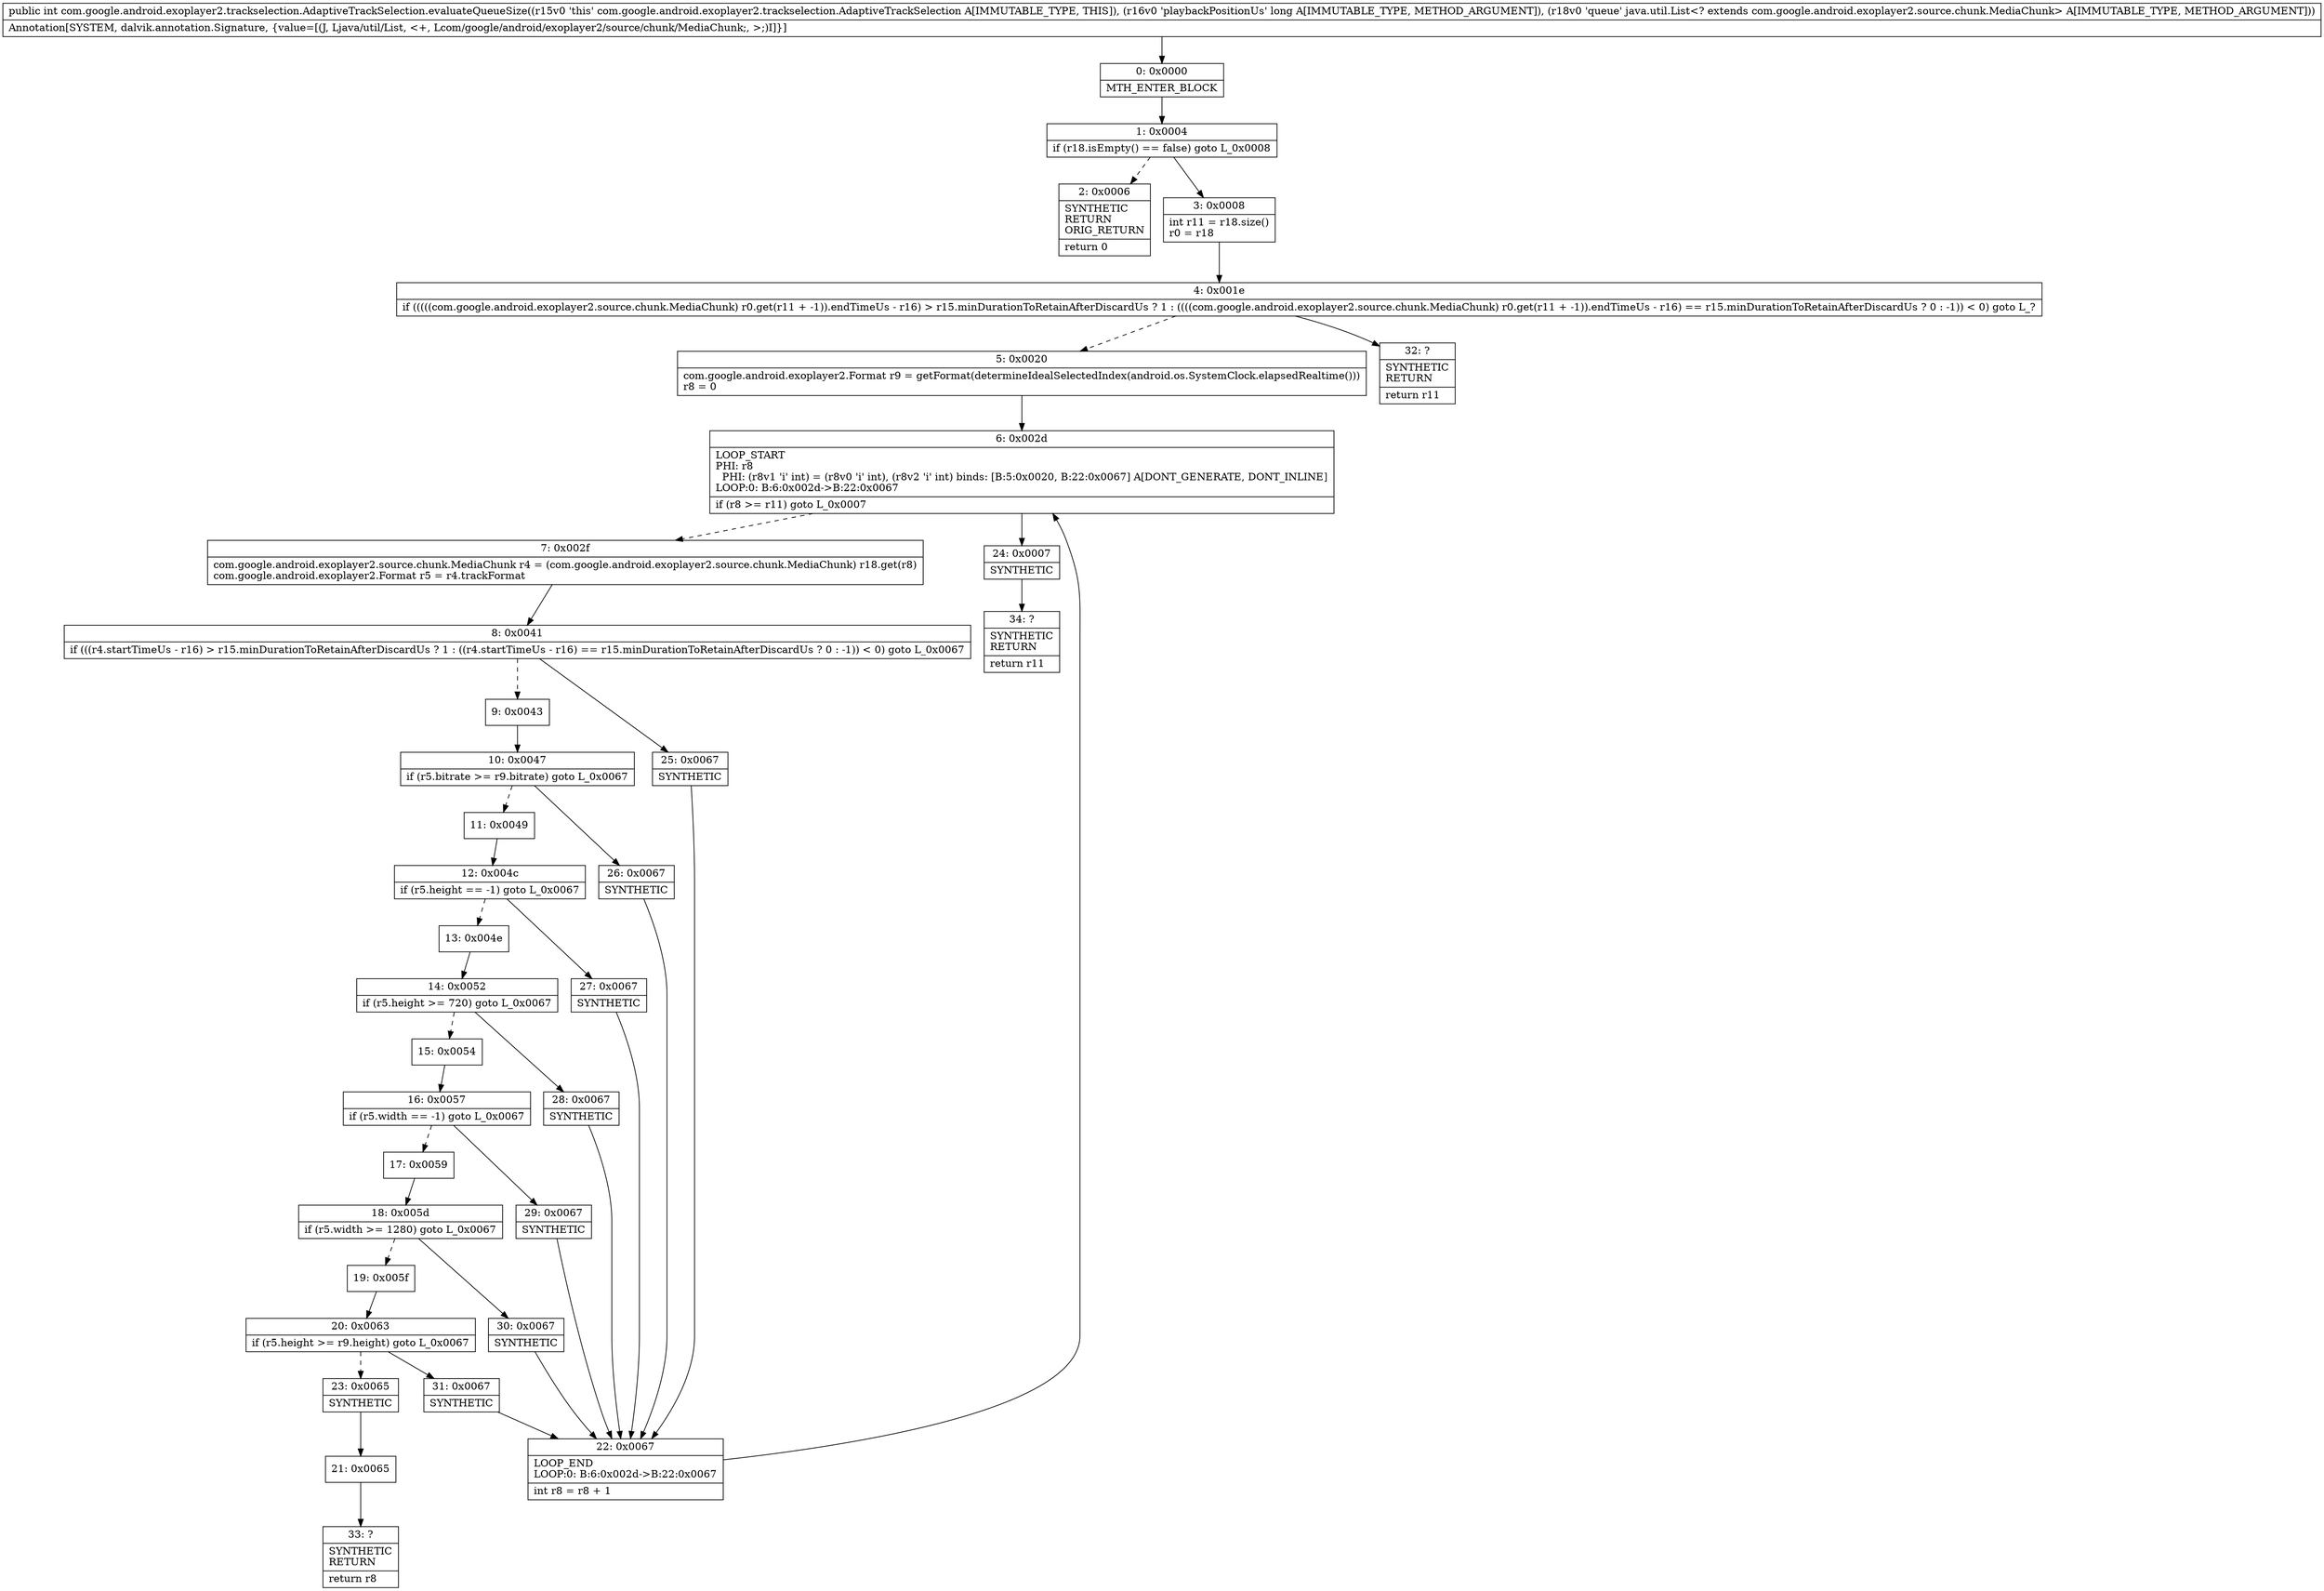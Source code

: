 digraph "CFG forcom.google.android.exoplayer2.trackselection.AdaptiveTrackSelection.evaluateQueueSize(JLjava\/util\/List;)I" {
Node_0 [shape=record,label="{0\:\ 0x0000|MTH_ENTER_BLOCK\l}"];
Node_1 [shape=record,label="{1\:\ 0x0004|if (r18.isEmpty() == false) goto L_0x0008\l}"];
Node_2 [shape=record,label="{2\:\ 0x0006|SYNTHETIC\lRETURN\lORIG_RETURN\l|return 0\l}"];
Node_3 [shape=record,label="{3\:\ 0x0008|int r11 = r18.size()\lr0 = r18\l}"];
Node_4 [shape=record,label="{4\:\ 0x001e|if (((((com.google.android.exoplayer2.source.chunk.MediaChunk) r0.get(r11 + \-1)).endTimeUs \- r16) \> r15.minDurationToRetainAfterDiscardUs ? 1 : ((((com.google.android.exoplayer2.source.chunk.MediaChunk) r0.get(r11 + \-1)).endTimeUs \- r16) == r15.minDurationToRetainAfterDiscardUs ? 0 : \-1)) \< 0) goto L_?\l}"];
Node_5 [shape=record,label="{5\:\ 0x0020|com.google.android.exoplayer2.Format r9 = getFormat(determineIdealSelectedIndex(android.os.SystemClock.elapsedRealtime()))\lr8 = 0\l}"];
Node_6 [shape=record,label="{6\:\ 0x002d|LOOP_START\lPHI: r8 \l  PHI: (r8v1 'i' int) = (r8v0 'i' int), (r8v2 'i' int) binds: [B:5:0x0020, B:22:0x0067] A[DONT_GENERATE, DONT_INLINE]\lLOOP:0: B:6:0x002d\-\>B:22:0x0067\l|if (r8 \>= r11) goto L_0x0007\l}"];
Node_7 [shape=record,label="{7\:\ 0x002f|com.google.android.exoplayer2.source.chunk.MediaChunk r4 = (com.google.android.exoplayer2.source.chunk.MediaChunk) r18.get(r8)\lcom.google.android.exoplayer2.Format r5 = r4.trackFormat\l}"];
Node_8 [shape=record,label="{8\:\ 0x0041|if (((r4.startTimeUs \- r16) \> r15.minDurationToRetainAfterDiscardUs ? 1 : ((r4.startTimeUs \- r16) == r15.minDurationToRetainAfterDiscardUs ? 0 : \-1)) \< 0) goto L_0x0067\l}"];
Node_9 [shape=record,label="{9\:\ 0x0043}"];
Node_10 [shape=record,label="{10\:\ 0x0047|if (r5.bitrate \>= r9.bitrate) goto L_0x0067\l}"];
Node_11 [shape=record,label="{11\:\ 0x0049}"];
Node_12 [shape=record,label="{12\:\ 0x004c|if (r5.height == \-1) goto L_0x0067\l}"];
Node_13 [shape=record,label="{13\:\ 0x004e}"];
Node_14 [shape=record,label="{14\:\ 0x0052|if (r5.height \>= 720) goto L_0x0067\l}"];
Node_15 [shape=record,label="{15\:\ 0x0054}"];
Node_16 [shape=record,label="{16\:\ 0x0057|if (r5.width == \-1) goto L_0x0067\l}"];
Node_17 [shape=record,label="{17\:\ 0x0059}"];
Node_18 [shape=record,label="{18\:\ 0x005d|if (r5.width \>= 1280) goto L_0x0067\l}"];
Node_19 [shape=record,label="{19\:\ 0x005f}"];
Node_20 [shape=record,label="{20\:\ 0x0063|if (r5.height \>= r9.height) goto L_0x0067\l}"];
Node_21 [shape=record,label="{21\:\ 0x0065}"];
Node_22 [shape=record,label="{22\:\ 0x0067|LOOP_END\lLOOP:0: B:6:0x002d\-\>B:22:0x0067\l|int r8 = r8 + 1\l}"];
Node_23 [shape=record,label="{23\:\ 0x0065|SYNTHETIC\l}"];
Node_24 [shape=record,label="{24\:\ 0x0007|SYNTHETIC\l}"];
Node_25 [shape=record,label="{25\:\ 0x0067|SYNTHETIC\l}"];
Node_26 [shape=record,label="{26\:\ 0x0067|SYNTHETIC\l}"];
Node_27 [shape=record,label="{27\:\ 0x0067|SYNTHETIC\l}"];
Node_28 [shape=record,label="{28\:\ 0x0067|SYNTHETIC\l}"];
Node_29 [shape=record,label="{29\:\ 0x0067|SYNTHETIC\l}"];
Node_30 [shape=record,label="{30\:\ 0x0067|SYNTHETIC\l}"];
Node_31 [shape=record,label="{31\:\ 0x0067|SYNTHETIC\l}"];
Node_32 [shape=record,label="{32\:\ ?|SYNTHETIC\lRETURN\l|return r11\l}"];
Node_33 [shape=record,label="{33\:\ ?|SYNTHETIC\lRETURN\l|return r8\l}"];
Node_34 [shape=record,label="{34\:\ ?|SYNTHETIC\lRETURN\l|return r11\l}"];
MethodNode[shape=record,label="{public int com.google.android.exoplayer2.trackselection.AdaptiveTrackSelection.evaluateQueueSize((r15v0 'this' com.google.android.exoplayer2.trackselection.AdaptiveTrackSelection A[IMMUTABLE_TYPE, THIS]), (r16v0 'playbackPositionUs' long A[IMMUTABLE_TYPE, METHOD_ARGUMENT]), (r18v0 'queue' java.util.List\<? extends com.google.android.exoplayer2.source.chunk.MediaChunk\> A[IMMUTABLE_TYPE, METHOD_ARGUMENT]))  | Annotation[SYSTEM, dalvik.annotation.Signature, \{value=[(J, Ljava\/util\/List, \<+, Lcom\/google\/android\/exoplayer2\/source\/chunk\/MediaChunk;, \>;)I]\}]\l}"];
MethodNode -> Node_0;
Node_0 -> Node_1;
Node_1 -> Node_2[style=dashed];
Node_1 -> Node_3;
Node_3 -> Node_4;
Node_4 -> Node_5[style=dashed];
Node_4 -> Node_32;
Node_5 -> Node_6;
Node_6 -> Node_7[style=dashed];
Node_6 -> Node_24;
Node_7 -> Node_8;
Node_8 -> Node_9[style=dashed];
Node_8 -> Node_25;
Node_9 -> Node_10;
Node_10 -> Node_11[style=dashed];
Node_10 -> Node_26;
Node_11 -> Node_12;
Node_12 -> Node_13[style=dashed];
Node_12 -> Node_27;
Node_13 -> Node_14;
Node_14 -> Node_15[style=dashed];
Node_14 -> Node_28;
Node_15 -> Node_16;
Node_16 -> Node_17[style=dashed];
Node_16 -> Node_29;
Node_17 -> Node_18;
Node_18 -> Node_19[style=dashed];
Node_18 -> Node_30;
Node_19 -> Node_20;
Node_20 -> Node_23[style=dashed];
Node_20 -> Node_31;
Node_21 -> Node_33;
Node_22 -> Node_6;
Node_23 -> Node_21;
Node_24 -> Node_34;
Node_25 -> Node_22;
Node_26 -> Node_22;
Node_27 -> Node_22;
Node_28 -> Node_22;
Node_29 -> Node_22;
Node_30 -> Node_22;
Node_31 -> Node_22;
}

